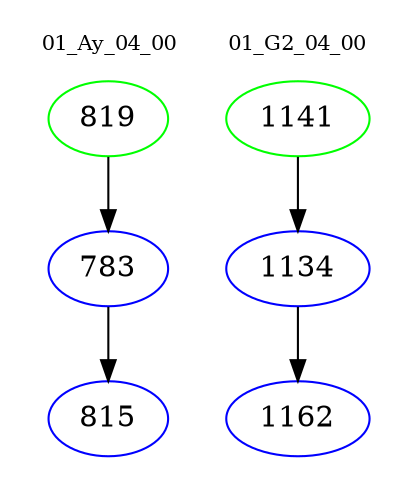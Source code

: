 digraph{
subgraph cluster_0 {
color = white
label = "01_Ay_04_00";
fontsize=10;
T0_819 [label="819", color="green"]
T0_819 -> T0_783 [color="black"]
T0_783 [label="783", color="blue"]
T0_783 -> T0_815 [color="black"]
T0_815 [label="815", color="blue"]
}
subgraph cluster_1 {
color = white
label = "01_G2_04_00";
fontsize=10;
T1_1141 [label="1141", color="green"]
T1_1141 -> T1_1134 [color="black"]
T1_1134 [label="1134", color="blue"]
T1_1134 -> T1_1162 [color="black"]
T1_1162 [label="1162", color="blue"]
}
}
